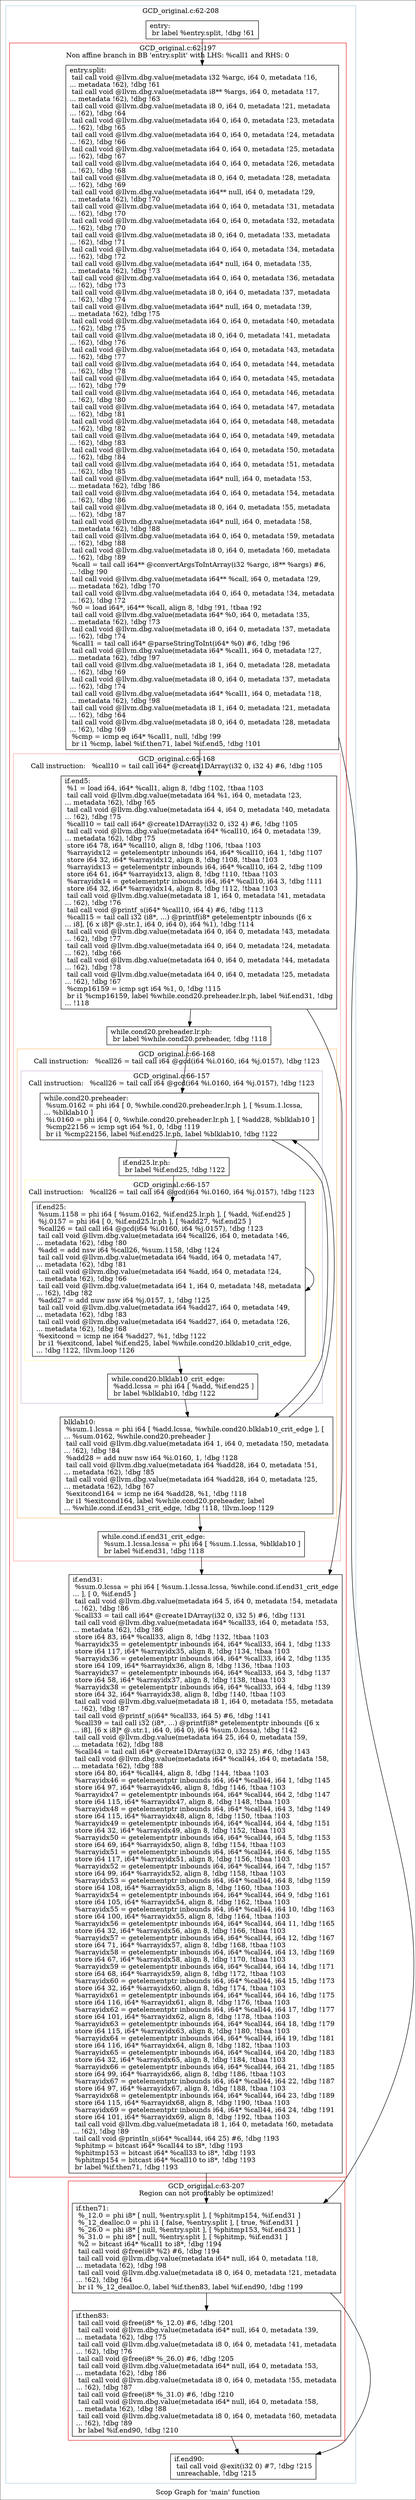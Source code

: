 digraph "Scop Graph for 'main' function" {
	label="Scop Graph for 'main' function";

	Node0xbb11d00 [shape=record,label="{entry:\l  br label %entry.split, !dbg !61\l}"];
	Node0xbb11d00 -> Node0xbaf8640;
	Node0xbaf8640 [shape=record,label="{entry.split:                                      \l  tail call void @llvm.dbg.value(metadata i32 %argc, i64 0, metadata !16,\l... metadata !62), !dbg !61\l  tail call void @llvm.dbg.value(metadata i8** %args, i64 0, metadata !17,\l... metadata !62), !dbg !63\l  tail call void @llvm.dbg.value(metadata i8 0, i64 0, metadata !21, metadata\l... !62), !dbg !64\l  tail call void @llvm.dbg.value(metadata i64 0, i64 0, metadata !23, metadata\l... !62), !dbg !65\l  tail call void @llvm.dbg.value(metadata i64 0, i64 0, metadata !24, metadata\l... !62), !dbg !66\l  tail call void @llvm.dbg.value(metadata i64 0, i64 0, metadata !25, metadata\l... !62), !dbg !67\l  tail call void @llvm.dbg.value(metadata i64 0, i64 0, metadata !26, metadata\l... !62), !dbg !68\l  tail call void @llvm.dbg.value(metadata i8 0, i64 0, metadata !28, metadata\l... !62), !dbg !69\l  tail call void @llvm.dbg.value(metadata i64** null, i64 0, metadata !29,\l... metadata !62), !dbg !70\l  tail call void @llvm.dbg.value(metadata i64 0, i64 0, metadata !31, metadata\l... !62), !dbg !70\l  tail call void @llvm.dbg.value(metadata i64 0, i64 0, metadata !32, metadata\l... !62), !dbg !70\l  tail call void @llvm.dbg.value(metadata i8 0, i64 0, metadata !33, metadata\l... !62), !dbg !71\l  tail call void @llvm.dbg.value(metadata i64 0, i64 0, metadata !34, metadata\l... !62), !dbg !72\l  tail call void @llvm.dbg.value(metadata i64* null, i64 0, metadata !35,\l... metadata !62), !dbg !73\l  tail call void @llvm.dbg.value(metadata i64 0, i64 0, metadata !36, metadata\l... !62), !dbg !73\l  tail call void @llvm.dbg.value(metadata i8 0, i64 0, metadata !37, metadata\l... !62), !dbg !74\l  tail call void @llvm.dbg.value(metadata i64* null, i64 0, metadata !39,\l... metadata !62), !dbg !75\l  tail call void @llvm.dbg.value(metadata i64 0, i64 0, metadata !40, metadata\l... !62), !dbg !75\l  tail call void @llvm.dbg.value(metadata i8 0, i64 0, metadata !41, metadata\l... !62), !dbg !76\l  tail call void @llvm.dbg.value(metadata i64 0, i64 0, metadata !43, metadata\l... !62), !dbg !77\l  tail call void @llvm.dbg.value(metadata i64 0, i64 0, metadata !44, metadata\l... !62), !dbg !78\l  tail call void @llvm.dbg.value(metadata i64 0, i64 0, metadata !45, metadata\l... !62), !dbg !79\l  tail call void @llvm.dbg.value(metadata i64 0, i64 0, metadata !46, metadata\l... !62), !dbg !80\l  tail call void @llvm.dbg.value(metadata i64 0, i64 0, metadata !47, metadata\l... !62), !dbg !81\l  tail call void @llvm.dbg.value(metadata i64 0, i64 0, metadata !48, metadata\l... !62), !dbg !82\l  tail call void @llvm.dbg.value(metadata i64 0, i64 0, metadata !49, metadata\l... !62), !dbg !83\l  tail call void @llvm.dbg.value(metadata i64 0, i64 0, metadata !50, metadata\l... !62), !dbg !84\l  tail call void @llvm.dbg.value(metadata i64 0, i64 0, metadata !51, metadata\l... !62), !dbg !85\l  tail call void @llvm.dbg.value(metadata i64* null, i64 0, metadata !53,\l... metadata !62), !dbg !86\l  tail call void @llvm.dbg.value(metadata i64 0, i64 0, metadata !54, metadata\l... !62), !dbg !86\l  tail call void @llvm.dbg.value(metadata i8 0, i64 0, metadata !55, metadata\l... !62), !dbg !87\l  tail call void @llvm.dbg.value(metadata i64* null, i64 0, metadata !58,\l... metadata !62), !dbg !88\l  tail call void @llvm.dbg.value(metadata i64 0, i64 0, metadata !59, metadata\l... !62), !dbg !88\l  tail call void @llvm.dbg.value(metadata i8 0, i64 0, metadata !60, metadata\l... !62), !dbg !89\l  %call = tail call i64** @convertArgsToIntArray(i32 %argc, i8** %args) #6,\l... !dbg !90\l  tail call void @llvm.dbg.value(metadata i64** %call, i64 0, metadata !29,\l... metadata !62), !dbg !70\l  tail call void @llvm.dbg.value(metadata i64 0, i64 0, metadata !34, metadata\l... !62), !dbg !72\l  %0 = load i64*, i64** %call, align 8, !dbg !91, !tbaa !92\l  tail call void @llvm.dbg.value(metadata i64* %0, i64 0, metadata !35,\l... metadata !62), !dbg !73\l  tail call void @llvm.dbg.value(metadata i8 0, i64 0, metadata !37, metadata\l... !62), !dbg !74\l  %call1 = tail call i64* @parseStringToInt(i64* %0) #6, !dbg !96\l  tail call void @llvm.dbg.value(metadata i64* %call1, i64 0, metadata !27,\l... metadata !62), !dbg !97\l  tail call void @llvm.dbg.value(metadata i8 1, i64 0, metadata !28, metadata\l... !62), !dbg !69\l  tail call void @llvm.dbg.value(metadata i8 0, i64 0, metadata !37, metadata\l... !62), !dbg !74\l  tail call void @llvm.dbg.value(metadata i64* %call1, i64 0, metadata !18,\l... metadata !62), !dbg !98\l  tail call void @llvm.dbg.value(metadata i8 1, i64 0, metadata !21, metadata\l... !62), !dbg !64\l  tail call void @llvm.dbg.value(metadata i8 0, i64 0, metadata !28, metadata\l... !62), !dbg !69\l  %cmp = icmp eq i64* %call1, null, !dbg !99\l  br i1 %cmp, label %if.then71, label %if.end5, !dbg !101\l}"];
	Node0xbaf8640 -> Node0xbad8fa0;
	Node0xbaf8640 -> Node0xbb00da0;
	Node0xbad8fa0 [shape=record,label="{if.then71:                                        \l  %_12.0 = phi i8* [ null, %entry.split ], [ %phitmp154, %if.end31 ]\l  %_12_dealloc.0 = phi i1 [ false, %entry.split ], [ true, %if.end31 ]\l  %_26.0 = phi i8* [ null, %entry.split ], [ %phitmp153, %if.end31 ]\l  %_31.0 = phi i8* [ null, %entry.split ], [ %phitmp, %if.end31 ]\l  %2 = bitcast i64* %call1 to i8*, !dbg !194\l  tail call void @free(i8* %2) #6, !dbg !194\l  tail call void @llvm.dbg.value(metadata i64* null, i64 0, metadata !18,\l... metadata !62), !dbg !98\l  tail call void @llvm.dbg.value(metadata i8 0, i64 0, metadata !21, metadata\l... !62), !dbg !64\l  br i1 %_12_dealloc.0, label %if.then83, label %if.end90, !dbg !199\l}"];
	Node0xbad8fa0 -> Node0xbae2ca0;
	Node0xbad8fa0 -> Node0xbb02dc0;
	Node0xbae2ca0 [shape=record,label="{if.then83:                                        \l  tail call void @free(i8* %_12.0) #6, !dbg !201\l  tail call void @llvm.dbg.value(metadata i64* null, i64 0, metadata !39,\l... metadata !62), !dbg !75\l  tail call void @llvm.dbg.value(metadata i8 0, i64 0, metadata !41, metadata\l... !62), !dbg !76\l  tail call void @free(i8* %_26.0) #6, !dbg !205\l  tail call void @llvm.dbg.value(metadata i64* null, i64 0, metadata !53,\l... metadata !62), !dbg !86\l  tail call void @llvm.dbg.value(metadata i8 0, i64 0, metadata !55, metadata\l... !62), !dbg !87\l  tail call void @free(i8* %_31.0) #6, !dbg !210\l  tail call void @llvm.dbg.value(metadata i64* null, i64 0, metadata !58,\l... metadata !62), !dbg !88\l  tail call void @llvm.dbg.value(metadata i8 0, i64 0, metadata !60, metadata\l... !62), !dbg !89\l  br label %if.end90, !dbg !210\l}"];
	Node0xbae2ca0 -> Node0xbb02dc0;
	Node0xbb02dc0 [shape=record,label="{if.end90:                                         \l  tail call void @exit(i32 0) #7, !dbg !215\l  unreachable, !dbg !215\l}"];
	Node0xbb00da0 [shape=record,label="{if.end5:                                          \l  %1 = load i64, i64* %call1, align 8, !dbg !102, !tbaa !103\l  tail call void @llvm.dbg.value(metadata i64 %1, i64 0, metadata !23,\l... metadata !62), !dbg !65\l  tail call void @llvm.dbg.value(metadata i64 4, i64 0, metadata !40, metadata\l... !62), !dbg !75\l  %call10 = tail call i64* @create1DArray(i32 0, i32 4) #6, !dbg !105\l  tail call void @llvm.dbg.value(metadata i64* %call10, i64 0, metadata !39,\l... metadata !62), !dbg !75\l  store i64 78, i64* %call10, align 8, !dbg !106, !tbaa !103\l  %arrayidx12 = getelementptr inbounds i64, i64* %call10, i64 1, !dbg !107\l  store i64 32, i64* %arrayidx12, align 8, !dbg !108, !tbaa !103\l  %arrayidx13 = getelementptr inbounds i64, i64* %call10, i64 2, !dbg !109\l  store i64 61, i64* %arrayidx13, align 8, !dbg !110, !tbaa !103\l  %arrayidx14 = getelementptr inbounds i64, i64* %call10, i64 3, !dbg !111\l  store i64 32, i64* %arrayidx14, align 8, !dbg !112, !tbaa !103\l  tail call void @llvm.dbg.value(metadata i8 1, i64 0, metadata !41, metadata\l... !62), !dbg !76\l  tail call void @printf_s(i64* %call10, i64 4) #6, !dbg !113\l  %call15 = tail call i32 (i8*, ...) @printf(i8* getelementptr inbounds ([6 x\l... i8], [6 x i8]* @.str.1, i64 0, i64 0), i64 %1), !dbg !114\l  tail call void @llvm.dbg.value(metadata i64 0, i64 0, metadata !43, metadata\l... !62), !dbg !77\l  tail call void @llvm.dbg.value(metadata i64 0, i64 0, metadata !24, metadata\l... !62), !dbg !66\l  tail call void @llvm.dbg.value(metadata i64 0, i64 0, metadata !44, metadata\l... !62), !dbg !78\l  tail call void @llvm.dbg.value(metadata i64 0, i64 0, metadata !25, metadata\l... !62), !dbg !67\l  %cmp16159 = icmp sgt i64 %1, 0, !dbg !115\l  br i1 %cmp16159, label %while.cond20.preheader.lr.ph, label %if.end31, !dbg\l... !118\l}"];
	Node0xbb00da0 -> Node0xbb094b0;
	Node0xbb00da0 -> Node0xbb077c0;
	Node0xbb094b0 [shape=record,label="{while.cond20.preheader.lr.ph:                     \l  br label %while.cond20.preheader, !dbg !118\l}"];
	Node0xbb094b0 -> Node0xbaec290;
	Node0xbaec290 [shape=record,label="{while.cond20.preheader:                           \l  %sum.0162 = phi i64 [ 0, %while.cond20.preheader.lr.ph ], [ %sum.1.lcssa,\l... %blklab10 ]\l  %i.0160 = phi i64 [ 0, %while.cond20.preheader.lr.ph ], [ %add28, %blklab10 ]\l  %cmp22156 = icmp sgt i64 %1, 0, !dbg !119\l  br i1 %cmp22156, label %if.end25.lr.ph, label %blklab10, !dbg !122\l}"];
	Node0xbaec290 -> Node0xbae6290;
	Node0xbaec290 -> Node0xbae6680;
	Node0xbae6290 [shape=record,label="{if.end25.lr.ph:                                   \l  br label %if.end25, !dbg !122\l}"];
	Node0xbae6290 -> Node0xbb065a0;
	Node0xbb065a0 [shape=record,label="{if.end25:                                         \l  %sum.1158 = phi i64 [ %sum.0162, %if.end25.lr.ph ], [ %add, %if.end25 ]\l  %j.0157 = phi i64 [ 0, %if.end25.lr.ph ], [ %add27, %if.end25 ]\l  %call26 = tail call i64 @gcd(i64 %i.0160, i64 %j.0157), !dbg !123\l  tail call void @llvm.dbg.value(metadata i64 %call26, i64 0, metadata !46,\l... metadata !62), !dbg !80\l  %add = add nsw i64 %call26, %sum.1158, !dbg !124\l  tail call void @llvm.dbg.value(metadata i64 %add, i64 0, metadata !47,\l... metadata !62), !dbg !81\l  tail call void @llvm.dbg.value(metadata i64 %add, i64 0, metadata !24,\l... metadata !62), !dbg !66\l  tail call void @llvm.dbg.value(metadata i64 1, i64 0, metadata !48, metadata\l... !62), !dbg !82\l  %add27 = add nuw nsw i64 %j.0157, 1, !dbg !125\l  tail call void @llvm.dbg.value(metadata i64 %add27, i64 0, metadata !49,\l... metadata !62), !dbg !83\l  tail call void @llvm.dbg.value(metadata i64 %add27, i64 0, metadata !26,\l... metadata !62), !dbg !68\l  %exitcond = icmp ne i64 %add27, %1, !dbg !122\l  br i1 %exitcond, label %if.end25, label %while.cond20.blklab10_crit_edge,\l... !dbg !122, !llvm.loop !126\l}"];
	Node0xbb065a0 -> Node0xbb065a0[constraint=false];
	Node0xbb065a0 -> Node0xbae1e70;
	Node0xbae1e70 [shape=record,label="{while.cond20.blklab10_crit_edge:                  \l  %add.lcssa = phi i64 [ %add, %if.end25 ]\l  br label %blklab10, !dbg !122\l}"];
	Node0xbae1e70 -> Node0xbae6680;
	Node0xbae6680 [shape=record,label="{blklab10:                                         \l  %sum.1.lcssa = phi i64 [ %add.lcssa, %while.cond20.blklab10_crit_edge ], [\l... %sum.0162, %while.cond20.preheader ]\l  tail call void @llvm.dbg.value(metadata i64 1, i64 0, metadata !50, metadata\l... !62), !dbg !84\l  %add28 = add nuw nsw i64 %i.0160, 1, !dbg !128\l  tail call void @llvm.dbg.value(metadata i64 %add28, i64 0, metadata !51,\l... metadata !62), !dbg !85\l  tail call void @llvm.dbg.value(metadata i64 %add28, i64 0, metadata !25,\l... metadata !62), !dbg !67\l  %exitcond164 = icmp ne i64 %add28, %1, !dbg !118\l  br i1 %exitcond164, label %while.cond20.preheader, label\l... %while.cond.if.end31_crit_edge, !dbg !118, !llvm.loop !129\l}"];
	Node0xbae6680 -> Node0xbaec290[constraint=false];
	Node0xbae6680 -> Node0xbae5e40;
	Node0xbae5e40 [shape=record,label="{while.cond.if.end31_crit_edge:                    \l  %sum.1.lcssa.lcssa = phi i64 [ %sum.1.lcssa, %blklab10 ]\l  br label %if.end31, !dbg !118\l}"];
	Node0xbae5e40 -> Node0xbb077c0;
	Node0xbb077c0 [shape=record,label="{if.end31:                                         \l  %sum.0.lcssa = phi i64 [ %sum.1.lcssa.lcssa, %while.cond.if.end31_crit_edge\l... ], [ 0, %if.end5 ]\l  tail call void @llvm.dbg.value(metadata i64 5, i64 0, metadata !54, metadata\l... !62), !dbg !86\l  %call33 = tail call i64* @create1DArray(i32 0, i32 5) #6, !dbg !131\l  tail call void @llvm.dbg.value(metadata i64* %call33, i64 0, metadata !53,\l... metadata !62), !dbg !86\l  store i64 83, i64* %call33, align 8, !dbg !132, !tbaa !103\l  %arrayidx35 = getelementptr inbounds i64, i64* %call33, i64 1, !dbg !133\l  store i64 117, i64* %arrayidx35, align 8, !dbg !134, !tbaa !103\l  %arrayidx36 = getelementptr inbounds i64, i64* %call33, i64 2, !dbg !135\l  store i64 109, i64* %arrayidx36, align 8, !dbg !136, !tbaa !103\l  %arrayidx37 = getelementptr inbounds i64, i64* %call33, i64 3, !dbg !137\l  store i64 58, i64* %arrayidx37, align 8, !dbg !138, !tbaa !103\l  %arrayidx38 = getelementptr inbounds i64, i64* %call33, i64 4, !dbg !139\l  store i64 32, i64* %arrayidx38, align 8, !dbg !140, !tbaa !103\l  tail call void @llvm.dbg.value(metadata i8 1, i64 0, metadata !55, metadata\l... !62), !dbg !87\l  tail call void @printf_s(i64* %call33, i64 5) #6, !dbg !141\l  %call39 = tail call i32 (i8*, ...) @printf(i8* getelementptr inbounds ([6 x\l... i8], [6 x i8]* @.str.1, i64 0, i64 0), i64 %sum.0.lcssa), !dbg !142\l  tail call void @llvm.dbg.value(metadata i64 25, i64 0, metadata !59,\l... metadata !62), !dbg !88\l  %call44 = tail call i64* @create1DArray(i32 0, i32 25) #6, !dbg !143\l  tail call void @llvm.dbg.value(metadata i64* %call44, i64 0, metadata !58,\l... metadata !62), !dbg !88\l  store i64 80, i64* %call44, align 8, !dbg !144, !tbaa !103\l  %arrayidx46 = getelementptr inbounds i64, i64* %call44, i64 1, !dbg !145\l  store i64 97, i64* %arrayidx46, align 8, !dbg !146, !tbaa !103\l  %arrayidx47 = getelementptr inbounds i64, i64* %call44, i64 2, !dbg !147\l  store i64 115, i64* %arrayidx47, align 8, !dbg !148, !tbaa !103\l  %arrayidx48 = getelementptr inbounds i64, i64* %call44, i64 3, !dbg !149\l  store i64 115, i64* %arrayidx48, align 8, !dbg !150, !tbaa !103\l  %arrayidx49 = getelementptr inbounds i64, i64* %call44, i64 4, !dbg !151\l  store i64 32, i64* %arrayidx49, align 8, !dbg !152, !tbaa !103\l  %arrayidx50 = getelementptr inbounds i64, i64* %call44, i64 5, !dbg !153\l  store i64 69, i64* %arrayidx50, align 8, !dbg !154, !tbaa !103\l  %arrayidx51 = getelementptr inbounds i64, i64* %call44, i64 6, !dbg !155\l  store i64 117, i64* %arrayidx51, align 8, !dbg !156, !tbaa !103\l  %arrayidx52 = getelementptr inbounds i64, i64* %call44, i64 7, !dbg !157\l  store i64 99, i64* %arrayidx52, align 8, !dbg !158, !tbaa !103\l  %arrayidx53 = getelementptr inbounds i64, i64* %call44, i64 8, !dbg !159\l  store i64 108, i64* %arrayidx53, align 8, !dbg !160, !tbaa !103\l  %arrayidx54 = getelementptr inbounds i64, i64* %call44, i64 9, !dbg !161\l  store i64 105, i64* %arrayidx54, align 8, !dbg !162, !tbaa !103\l  %arrayidx55 = getelementptr inbounds i64, i64* %call44, i64 10, !dbg !163\l  store i64 100, i64* %arrayidx55, align 8, !dbg !164, !tbaa !103\l  %arrayidx56 = getelementptr inbounds i64, i64* %call44, i64 11, !dbg !165\l  store i64 32, i64* %arrayidx56, align 8, !dbg !166, !tbaa !103\l  %arrayidx57 = getelementptr inbounds i64, i64* %call44, i64 12, !dbg !167\l  store i64 71, i64* %arrayidx57, align 8, !dbg !168, !tbaa !103\l  %arrayidx58 = getelementptr inbounds i64, i64* %call44, i64 13, !dbg !169\l  store i64 67, i64* %arrayidx58, align 8, !dbg !170, !tbaa !103\l  %arrayidx59 = getelementptr inbounds i64, i64* %call44, i64 14, !dbg !171\l  store i64 68, i64* %arrayidx59, align 8, !dbg !172, !tbaa !103\l  %arrayidx60 = getelementptr inbounds i64, i64* %call44, i64 15, !dbg !173\l  store i64 32, i64* %arrayidx60, align 8, !dbg !174, !tbaa !103\l  %arrayidx61 = getelementptr inbounds i64, i64* %call44, i64 16, !dbg !175\l  store i64 116, i64* %arrayidx61, align 8, !dbg !176, !tbaa !103\l  %arrayidx62 = getelementptr inbounds i64, i64* %call44, i64 17, !dbg !177\l  store i64 101, i64* %arrayidx62, align 8, !dbg !178, !tbaa !103\l  %arrayidx63 = getelementptr inbounds i64, i64* %call44, i64 18, !dbg !179\l  store i64 115, i64* %arrayidx63, align 8, !dbg !180, !tbaa !103\l  %arrayidx64 = getelementptr inbounds i64, i64* %call44, i64 19, !dbg !181\l  store i64 116, i64* %arrayidx64, align 8, !dbg !182, !tbaa !103\l  %arrayidx65 = getelementptr inbounds i64, i64* %call44, i64 20, !dbg !183\l  store i64 32, i64* %arrayidx65, align 8, !dbg !184, !tbaa !103\l  %arrayidx66 = getelementptr inbounds i64, i64* %call44, i64 21, !dbg !185\l  store i64 99, i64* %arrayidx66, align 8, !dbg !186, !tbaa !103\l  %arrayidx67 = getelementptr inbounds i64, i64* %call44, i64 22, !dbg !187\l  store i64 97, i64* %arrayidx67, align 8, !dbg !188, !tbaa !103\l  %arrayidx68 = getelementptr inbounds i64, i64* %call44, i64 23, !dbg !189\l  store i64 115, i64* %arrayidx68, align 8, !dbg !190, !tbaa !103\l  %arrayidx69 = getelementptr inbounds i64, i64* %call44, i64 24, !dbg !191\l  store i64 101, i64* %arrayidx69, align 8, !dbg !192, !tbaa !103\l  tail call void @llvm.dbg.value(metadata i8 1, i64 0, metadata !60, metadata\l... !62), !dbg !89\l  tail call void @println_s(i64* %call44, i64 25) #6, !dbg !193\l  %phitmp = bitcast i64* %call44 to i8*, !dbg !193\l  %phitmp153 = bitcast i64* %call33 to i8*, !dbg !193\l  %phitmp154 = bitcast i64* %call10 to i8*, !dbg !193\l  br label %if.then71, !dbg !193\l}"];
	Node0xbb077c0 -> Node0xbad8fa0;
	colorscheme = "paired12"
        subgraph cluster_0xbb13c80 {
          label = "GCD_original.c:62-208
";
          style = solid;
          color = 1
          subgraph cluster_0xbafc3d0 {
            label = "GCD_original.c:62-197
Non affine branch in BB 'entry.split' with LHS: %call1 and RHS: 0";
            style = solid;
            color = 6
            subgraph cluster_0xbaf7fa0 {
              label = "GCD_original.c:65-168
Call instruction:   %call10 = tail call i64* @create1DArray(i32 0, i32 4) #6, !dbg !105";
              style = solid;
              color = 5
              subgraph cluster_0xbb03b20 {
                label = "GCD_original.c:66-168
Call instruction:   %call26 = tail call i64 @gcd(i64 %i.0160, i64 %j.0157), !dbg !123";
                style = solid;
                color = 7
                subgraph cluster_0xbaff060 {
                  label = "GCD_original.c:66-157
Call instruction:   %call26 = tail call i64 @gcd(i64 %i.0160, i64 %j.0157), !dbg !123";
                  style = solid;
                  color = 9
                  subgraph cluster_0xbb03280 {
                    label = "GCD_original.c:66-157
Call instruction:   %call26 = tail call i64 @gcd(i64 %i.0160, i64 %j.0157), !dbg !123";
                    style = solid;
                    color = 11
                    Node0xbb065a0;
                  }
                  Node0xbaec290;
                  Node0xbae6290;
                  Node0xbae1e70;
                }
                Node0xbae6680;
              }
              Node0xbb00da0;
              Node0xbb094b0;
              Node0xbae5e40;
            }
            Node0xbaf8640;
            Node0xbb077c0;
          }
          subgraph cluster_0xbae5f80 {
            label = "GCD_original.c:63-207
Region can not profitably be optimized!";
            style = solid;
            color = 6
            Node0xbad8fa0;
            Node0xbae2ca0;
          }
          Node0xbb11d00;
          Node0xbb02dc0;
        }
}
